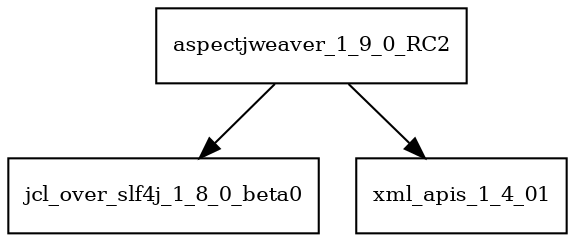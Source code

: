 digraph aspectjweaver_1_9_0_RC2_dependencies {
  node [shape = box, fontsize=10.0];
  aspectjweaver_1_9_0_RC2 -> jcl_over_slf4j_1_8_0_beta0;
  aspectjweaver_1_9_0_RC2 -> xml_apis_1_4_01;
}
